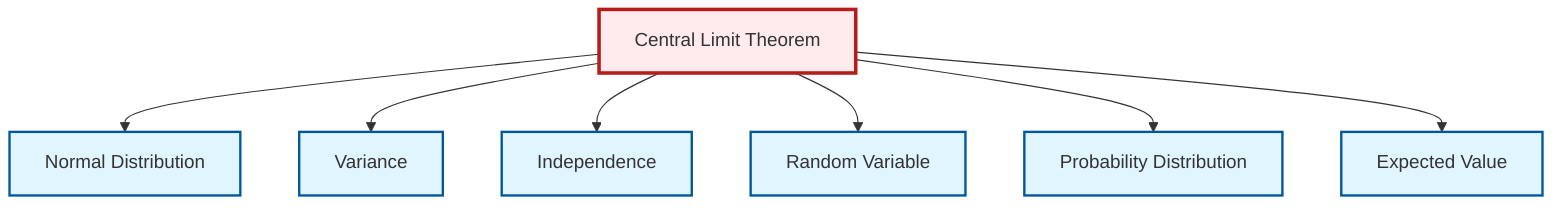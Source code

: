 graph TD
    classDef definition fill:#e1f5fe,stroke:#01579b,stroke-width:2px
    classDef theorem fill:#f3e5f5,stroke:#4a148c,stroke-width:2px
    classDef axiom fill:#fff3e0,stroke:#e65100,stroke-width:2px
    classDef example fill:#e8f5e9,stroke:#1b5e20,stroke-width:2px
    classDef current fill:#ffebee,stroke:#b71c1c,stroke-width:3px
    def-random-variable["Random Variable"]:::definition
    def-independence["Independence"]:::definition
    thm-central-limit["Central Limit Theorem"]:::theorem
    def-probability-distribution["Probability Distribution"]:::definition
    def-normal-distribution["Normal Distribution"]:::definition
    def-variance["Variance"]:::definition
    def-expectation["Expected Value"]:::definition
    thm-central-limit --> def-normal-distribution
    thm-central-limit --> def-variance
    thm-central-limit --> def-independence
    thm-central-limit --> def-random-variable
    thm-central-limit --> def-probability-distribution
    thm-central-limit --> def-expectation
    class thm-central-limit current